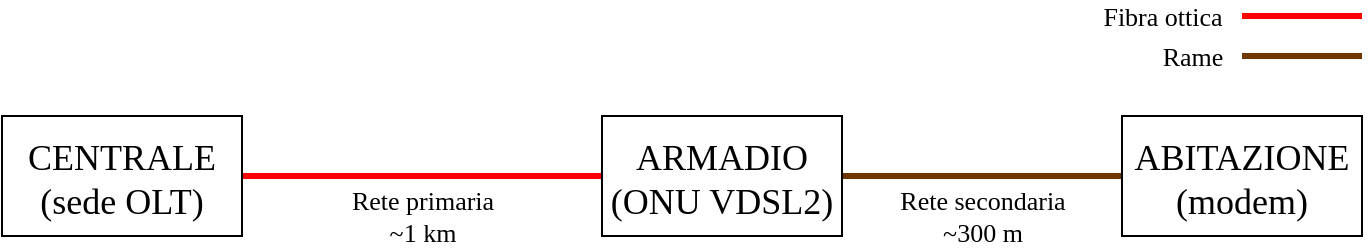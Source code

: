 <mxfile version="10.6.3" type="device"><diagram id="f2lR1TxUIn34_Exsw2vV" name="Page-1"><mxGraphModel dx="914" dy="652" grid="1" gridSize="10" guides="1" tooltips="1" connect="1" arrows="1" fold="1" page="1" pageScale="1" pageWidth="827" pageHeight="1169" math="0" shadow="0"><root><mxCell id="0"/><mxCell id="1" parent="0"/><mxCell id="RjY51t7jSc77TTVVpw7h-2" style="edgeStyle=orthogonalEdgeStyle;rounded=0;orthogonalLoop=1;jettySize=auto;html=1;fontSize=18;endArrow=none;endFill=0;strokeColor=#FF0000;strokeWidth=3;entryX=0.058;entryY=0.5;entryDx=0;entryDy=0;entryPerimeter=0;" parent="1" source="RjY51t7jSc77TTVVpw7h-1" target="RjY51t7jSc77TTVVpw7h-3" edge="1"><mxGeometry relative="1" as="geometry"><mxPoint x="350" y="280" as="targetPoint"/></mxGeometry></mxCell><mxCell id="RjY51t7jSc77TTVVpw7h-6" value="&lt;div&gt;Rete primaria&lt;/div&gt;&lt;div&gt;~1 km&lt;br&gt;&lt;/div&gt;" style="text;resizable=0;points=[];align=center;verticalAlign=middle;labelBackgroundColor=#ffffff;fontSize=13;fontFamily=Bahnschrift;html=1;" parent="RjY51t7jSc77TTVVpw7h-2" vertex="1" connectable="0"><mxGeometry x="0.339" y="1" relative="1" as="geometry"><mxPoint x="-35" y="21" as="offset"/></mxGeometry></mxCell><mxCell id="RjY51t7jSc77TTVVpw7h-1" value="&lt;div&gt;CENTRALE&lt;/div&gt;&lt;div&gt;(sede OLT)&lt;br&gt;&lt;/div&gt;" style="rounded=0;fontSize=18;html=1;whiteSpace=wrap;spacingTop=4;fontFamily=Bahnschrift;" parent="1" vertex="1"><mxGeometry x="70" y="250" width="120" height="60" as="geometry"/></mxCell><mxCell id="RjY51t7jSc77TTVVpw7h-10" value="" style="edgeStyle=orthogonalEdgeStyle;rounded=0;orthogonalLoop=1;jettySize=auto;html=1;endArrow=none;endFill=0;strokeColor=#6E3700;strokeWidth=3;fontFamily=Bahnschrift;fontSize=13;" parent="1" source="RjY51t7jSc77TTVVpw7h-3" target="RjY51t7jSc77TTVVpw7h-9" edge="1"><mxGeometry relative="1" as="geometry"/></mxCell><mxCell id="RjY51t7jSc77TTVVpw7h-11" value="&lt;div&gt;Rete secondaria&lt;/div&gt;&lt;div&gt;~300 m&lt;br&gt;&lt;/div&gt;" style="text;html=1;resizable=0;points=[];align=center;verticalAlign=middle;labelBackgroundColor=#ffffff;fontSize=13;fontFamily=Bahnschrift;" parent="RjY51t7jSc77TTVVpw7h-10" vertex="1" connectable="0"><mxGeometry x="-0.244" y="-4" relative="1" as="geometry"><mxPoint x="17" y="16" as="offset"/></mxGeometry></mxCell><mxCell id="RjY51t7jSc77TTVVpw7h-3" value="&lt;div&gt;ARMADIO&lt;br&gt;&lt;/div&gt;&lt;div&gt;(ONU VDSL2)&lt;br&gt;&lt;/div&gt;" style="rounded=0;whiteSpace=wrap;html=1;fontFamily=Bahnschrift;fontSize=18;spacingTop=4;" parent="1" vertex="1"><mxGeometry x="370" y="250" width="120" height="60" as="geometry"/></mxCell><mxCell id="RjY51t7jSc77TTVVpw7h-9" value="&lt;div&gt;ABITAZIONE&lt;/div&gt;&lt;div&gt;(modem)&lt;br&gt;&lt;/div&gt;" style="rounded=0;whiteSpace=wrap;html=1;fontFamily=Bahnschrift;fontSize=18;spacingTop=4;" parent="1" vertex="1"><mxGeometry x="630" y="250" width="120" height="60" as="geometry"/></mxCell><mxCell id="RjY51t7jSc77TTVVpw7h-12" style="edgeStyle=orthogonalEdgeStyle;rounded=0;orthogonalLoop=1;jettySize=auto;html=1;fontSize=18;endArrow=none;endFill=0;strokeColor=#FF0000;strokeWidth=3;entryX=0.058;entryY=0.5;entryDx=0;entryDy=0;entryPerimeter=0;fontFamily=Bahnschrift;" parent="1" edge="1"><mxGeometry relative="1" as="geometry"><mxPoint x="750" y="200" as="targetPoint"/><mxPoint x="690" y="200" as="sourcePoint"/></mxGeometry></mxCell><mxCell id="RjY51t7jSc77TTVVpw7h-14" value="Fibra ottica" style="text;html=1;resizable=0;points=[];align=center;verticalAlign=middle;labelBackgroundColor=#ffffff;fontSize=13;fontFamily=Bahnschrift;" parent="RjY51t7jSc77TTVVpw7h-12" vertex="1" connectable="0"><mxGeometry x="-0.567" y="-10" relative="1" as="geometry"><mxPoint x="-53" y="-10" as="offset"/></mxGeometry></mxCell><mxCell id="RjY51t7jSc77TTVVpw7h-15" value="" style="edgeStyle=orthogonalEdgeStyle;rounded=0;orthogonalLoop=1;jettySize=auto;html=1;endArrow=none;endFill=0;strokeColor=#6E3700;strokeWidth=3;fontFamily=Bahnschrift;fontSize=13;" parent="1" edge="1"><mxGeometry relative="1" as="geometry"><mxPoint x="690" y="220" as="sourcePoint"/><mxPoint x="750" y="220" as="targetPoint"/></mxGeometry></mxCell><mxCell id="RjY51t7jSc77TTVVpw7h-16" value="Rame" style="text;html=1;resizable=0;points=[];align=center;verticalAlign=middle;labelBackgroundColor=#ffffff;fontSize=13;fontFamily=Bahnschrift;direction=west;" parent="RjY51t7jSc77TTVVpw7h-15" vertex="1" connectable="0"><mxGeometry x="-0.244" y="-4" relative="1" as="geometry"><mxPoint x="-48" y="-4" as="offset"/></mxGeometry></mxCell></root></mxGraphModel></diagram></mxfile>